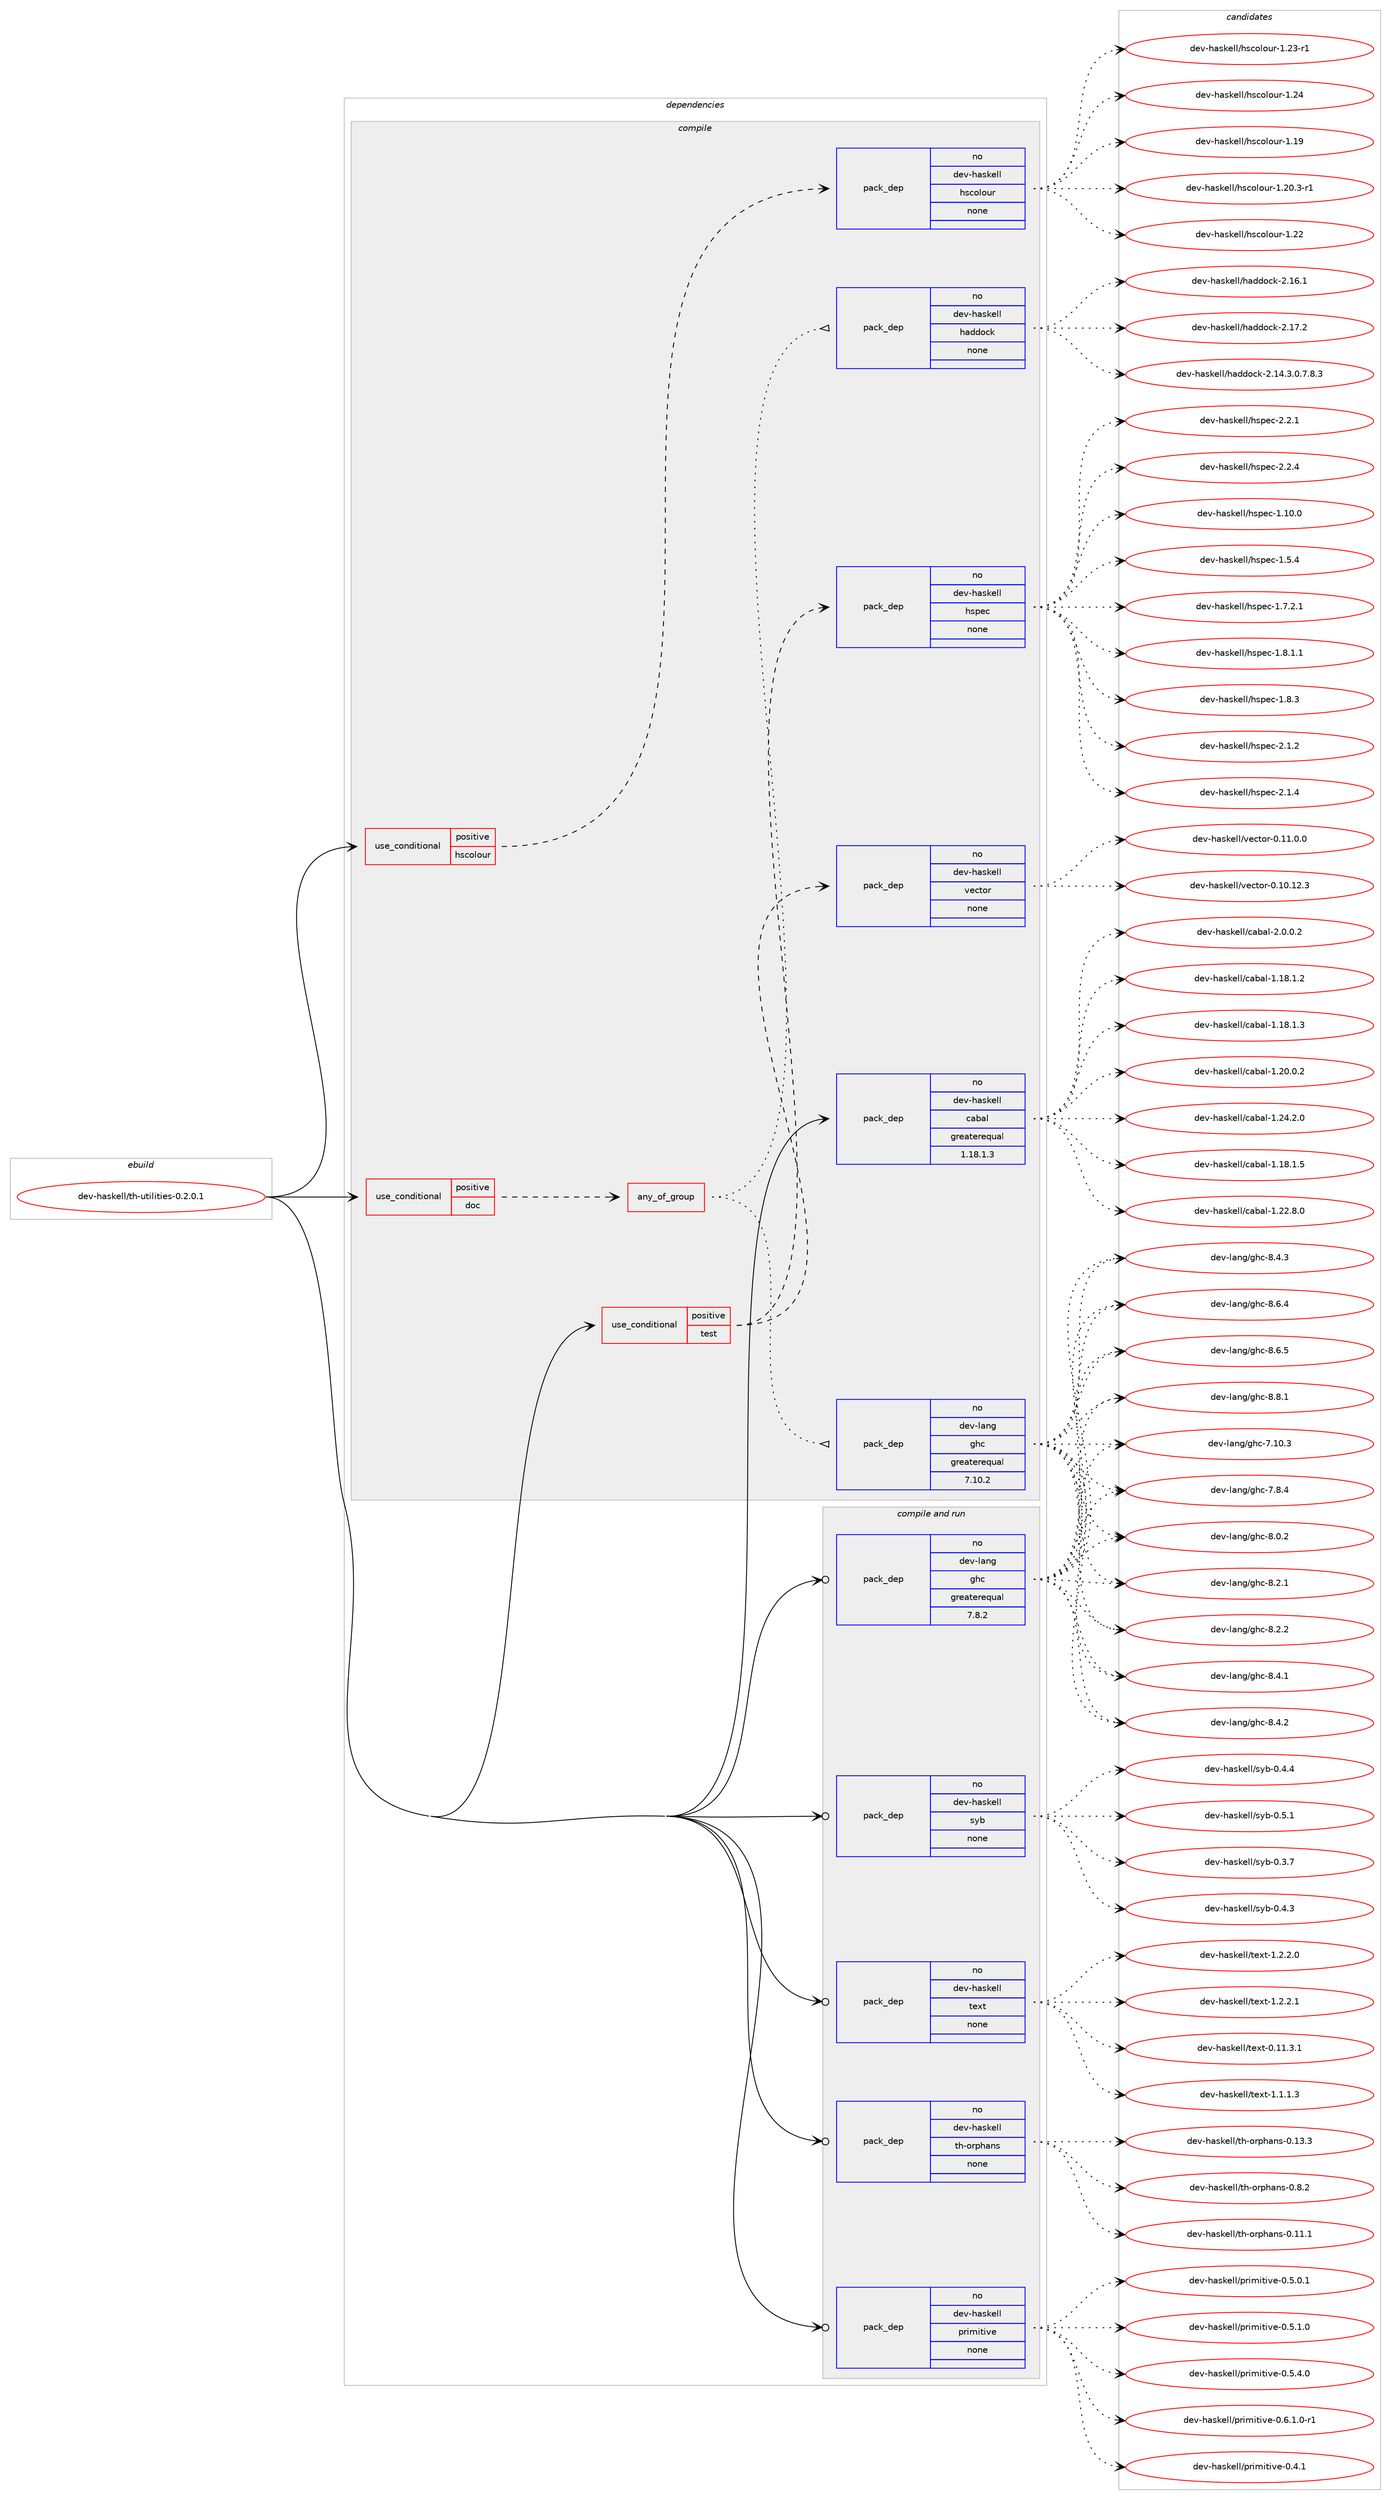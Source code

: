 digraph prolog {

# *************
# Graph options
# *************

newrank=true;
concentrate=true;
compound=true;
graph [rankdir=LR,fontname=Helvetica,fontsize=10,ranksep=1.5];#, ranksep=2.5, nodesep=0.2];
edge  [arrowhead=vee];
node  [fontname=Helvetica,fontsize=10];

# **********
# The ebuild
# **********

subgraph cluster_leftcol {
color=gray;
rank=same;
label=<<i>ebuild</i>>;
id [label="dev-haskell/th-utilities-0.2.0.1", color=red, width=4, href="../dev-haskell/th-utilities-0.2.0.1.svg"];
}

# ****************
# The dependencies
# ****************

subgraph cluster_midcol {
color=gray;
label=<<i>dependencies</i>>;
subgraph cluster_compile {
fillcolor="#eeeeee";
style=filled;
label=<<i>compile</i>>;
subgraph cond127925 {
dependency546064 [label=<<TABLE BORDER="0" CELLBORDER="1" CELLSPACING="0" CELLPADDING="4"><TR><TD ROWSPAN="3" CELLPADDING="10">use_conditional</TD></TR><TR><TD>positive</TD></TR><TR><TD>doc</TD></TR></TABLE>>, shape=none, color=red];
subgraph any10615 {
dependency546065 [label=<<TABLE BORDER="0" CELLBORDER="1" CELLSPACING="0" CELLPADDING="4"><TR><TD CELLPADDING="10">any_of_group</TD></TR></TABLE>>, shape=none, color=red];subgraph pack407167 {
dependency546066 [label=<<TABLE BORDER="0" CELLBORDER="1" CELLSPACING="0" CELLPADDING="4" WIDTH="220"><TR><TD ROWSPAN="6" CELLPADDING="30">pack_dep</TD></TR><TR><TD WIDTH="110">no</TD></TR><TR><TD>dev-haskell</TD></TR><TR><TD>haddock</TD></TR><TR><TD>none</TD></TR><TR><TD></TD></TR></TABLE>>, shape=none, color=blue];
}
dependency546065:e -> dependency546066:w [weight=20,style="dotted",arrowhead="oinv"];
subgraph pack407168 {
dependency546067 [label=<<TABLE BORDER="0" CELLBORDER="1" CELLSPACING="0" CELLPADDING="4" WIDTH="220"><TR><TD ROWSPAN="6" CELLPADDING="30">pack_dep</TD></TR><TR><TD WIDTH="110">no</TD></TR><TR><TD>dev-lang</TD></TR><TR><TD>ghc</TD></TR><TR><TD>greaterequal</TD></TR><TR><TD>7.10.2</TD></TR></TABLE>>, shape=none, color=blue];
}
dependency546065:e -> dependency546067:w [weight=20,style="dotted",arrowhead="oinv"];
}
dependency546064:e -> dependency546065:w [weight=20,style="dashed",arrowhead="vee"];
}
id:e -> dependency546064:w [weight=20,style="solid",arrowhead="vee"];
subgraph cond127926 {
dependency546068 [label=<<TABLE BORDER="0" CELLBORDER="1" CELLSPACING="0" CELLPADDING="4"><TR><TD ROWSPAN="3" CELLPADDING="10">use_conditional</TD></TR><TR><TD>positive</TD></TR><TR><TD>hscolour</TD></TR></TABLE>>, shape=none, color=red];
subgraph pack407169 {
dependency546069 [label=<<TABLE BORDER="0" CELLBORDER="1" CELLSPACING="0" CELLPADDING="4" WIDTH="220"><TR><TD ROWSPAN="6" CELLPADDING="30">pack_dep</TD></TR><TR><TD WIDTH="110">no</TD></TR><TR><TD>dev-haskell</TD></TR><TR><TD>hscolour</TD></TR><TR><TD>none</TD></TR><TR><TD></TD></TR></TABLE>>, shape=none, color=blue];
}
dependency546068:e -> dependency546069:w [weight=20,style="dashed",arrowhead="vee"];
}
id:e -> dependency546068:w [weight=20,style="solid",arrowhead="vee"];
subgraph cond127927 {
dependency546070 [label=<<TABLE BORDER="0" CELLBORDER="1" CELLSPACING="0" CELLPADDING="4"><TR><TD ROWSPAN="3" CELLPADDING="10">use_conditional</TD></TR><TR><TD>positive</TD></TR><TR><TD>test</TD></TR></TABLE>>, shape=none, color=red];
subgraph pack407170 {
dependency546071 [label=<<TABLE BORDER="0" CELLBORDER="1" CELLSPACING="0" CELLPADDING="4" WIDTH="220"><TR><TD ROWSPAN="6" CELLPADDING="30">pack_dep</TD></TR><TR><TD WIDTH="110">no</TD></TR><TR><TD>dev-haskell</TD></TR><TR><TD>hspec</TD></TR><TR><TD>none</TD></TR><TR><TD></TD></TR></TABLE>>, shape=none, color=blue];
}
dependency546070:e -> dependency546071:w [weight=20,style="dashed",arrowhead="vee"];
subgraph pack407171 {
dependency546072 [label=<<TABLE BORDER="0" CELLBORDER="1" CELLSPACING="0" CELLPADDING="4" WIDTH="220"><TR><TD ROWSPAN="6" CELLPADDING="30">pack_dep</TD></TR><TR><TD WIDTH="110">no</TD></TR><TR><TD>dev-haskell</TD></TR><TR><TD>vector</TD></TR><TR><TD>none</TD></TR><TR><TD></TD></TR></TABLE>>, shape=none, color=blue];
}
dependency546070:e -> dependency546072:w [weight=20,style="dashed",arrowhead="vee"];
}
id:e -> dependency546070:w [weight=20,style="solid",arrowhead="vee"];
subgraph pack407172 {
dependency546073 [label=<<TABLE BORDER="0" CELLBORDER="1" CELLSPACING="0" CELLPADDING="4" WIDTH="220"><TR><TD ROWSPAN="6" CELLPADDING="30">pack_dep</TD></TR><TR><TD WIDTH="110">no</TD></TR><TR><TD>dev-haskell</TD></TR><TR><TD>cabal</TD></TR><TR><TD>greaterequal</TD></TR><TR><TD>1.18.1.3</TD></TR></TABLE>>, shape=none, color=blue];
}
id:e -> dependency546073:w [weight=20,style="solid",arrowhead="vee"];
}
subgraph cluster_compileandrun {
fillcolor="#eeeeee";
style=filled;
label=<<i>compile and run</i>>;
subgraph pack407173 {
dependency546074 [label=<<TABLE BORDER="0" CELLBORDER="1" CELLSPACING="0" CELLPADDING="4" WIDTH="220"><TR><TD ROWSPAN="6" CELLPADDING="30">pack_dep</TD></TR><TR><TD WIDTH="110">no</TD></TR><TR><TD>dev-haskell</TD></TR><TR><TD>primitive</TD></TR><TR><TD>none</TD></TR><TR><TD></TD></TR></TABLE>>, shape=none, color=blue];
}
id:e -> dependency546074:w [weight=20,style="solid",arrowhead="odotvee"];
subgraph pack407174 {
dependency546075 [label=<<TABLE BORDER="0" CELLBORDER="1" CELLSPACING="0" CELLPADDING="4" WIDTH="220"><TR><TD ROWSPAN="6" CELLPADDING="30">pack_dep</TD></TR><TR><TD WIDTH="110">no</TD></TR><TR><TD>dev-haskell</TD></TR><TR><TD>syb</TD></TR><TR><TD>none</TD></TR><TR><TD></TD></TR></TABLE>>, shape=none, color=blue];
}
id:e -> dependency546075:w [weight=20,style="solid",arrowhead="odotvee"];
subgraph pack407175 {
dependency546076 [label=<<TABLE BORDER="0" CELLBORDER="1" CELLSPACING="0" CELLPADDING="4" WIDTH="220"><TR><TD ROWSPAN="6" CELLPADDING="30">pack_dep</TD></TR><TR><TD WIDTH="110">no</TD></TR><TR><TD>dev-haskell</TD></TR><TR><TD>text</TD></TR><TR><TD>none</TD></TR><TR><TD></TD></TR></TABLE>>, shape=none, color=blue];
}
id:e -> dependency546076:w [weight=20,style="solid",arrowhead="odotvee"];
subgraph pack407176 {
dependency546077 [label=<<TABLE BORDER="0" CELLBORDER="1" CELLSPACING="0" CELLPADDING="4" WIDTH="220"><TR><TD ROWSPAN="6" CELLPADDING="30">pack_dep</TD></TR><TR><TD WIDTH="110">no</TD></TR><TR><TD>dev-haskell</TD></TR><TR><TD>th-orphans</TD></TR><TR><TD>none</TD></TR><TR><TD></TD></TR></TABLE>>, shape=none, color=blue];
}
id:e -> dependency546077:w [weight=20,style="solid",arrowhead="odotvee"];
subgraph pack407177 {
dependency546078 [label=<<TABLE BORDER="0" CELLBORDER="1" CELLSPACING="0" CELLPADDING="4" WIDTH="220"><TR><TD ROWSPAN="6" CELLPADDING="30">pack_dep</TD></TR><TR><TD WIDTH="110">no</TD></TR><TR><TD>dev-lang</TD></TR><TR><TD>ghc</TD></TR><TR><TD>greaterequal</TD></TR><TR><TD>7.8.2</TD></TR></TABLE>>, shape=none, color=blue];
}
id:e -> dependency546078:w [weight=20,style="solid",arrowhead="odotvee"];
}
subgraph cluster_run {
fillcolor="#eeeeee";
style=filled;
label=<<i>run</i>>;
}
}

# **************
# The candidates
# **************

subgraph cluster_choices {
rank=same;
color=gray;
label=<<i>candidates</i>>;

subgraph choice407167 {
color=black;
nodesep=1;
choice1001011184510497115107101108108471049710010011199107455046495246514648465546564651 [label="dev-haskell/haddock-2.14.3.0.7.8.3", color=red, width=4,href="../dev-haskell/haddock-2.14.3.0.7.8.3.svg"];
choice100101118451049711510710110810847104971001001119910745504649544649 [label="dev-haskell/haddock-2.16.1", color=red, width=4,href="../dev-haskell/haddock-2.16.1.svg"];
choice100101118451049711510710110810847104971001001119910745504649554650 [label="dev-haskell/haddock-2.17.2", color=red, width=4,href="../dev-haskell/haddock-2.17.2.svg"];
dependency546066:e -> choice1001011184510497115107101108108471049710010011199107455046495246514648465546564651:w [style=dotted,weight="100"];
dependency546066:e -> choice100101118451049711510710110810847104971001001119910745504649544649:w [style=dotted,weight="100"];
dependency546066:e -> choice100101118451049711510710110810847104971001001119910745504649554650:w [style=dotted,weight="100"];
}
subgraph choice407168 {
color=black;
nodesep=1;
choice1001011184510897110103471031049945554649484651 [label="dev-lang/ghc-7.10.3", color=red, width=4,href="../dev-lang/ghc-7.10.3.svg"];
choice10010111845108971101034710310499455546564652 [label="dev-lang/ghc-7.8.4", color=red, width=4,href="../dev-lang/ghc-7.8.4.svg"];
choice10010111845108971101034710310499455646484650 [label="dev-lang/ghc-8.0.2", color=red, width=4,href="../dev-lang/ghc-8.0.2.svg"];
choice10010111845108971101034710310499455646504649 [label="dev-lang/ghc-8.2.1", color=red, width=4,href="../dev-lang/ghc-8.2.1.svg"];
choice10010111845108971101034710310499455646504650 [label="dev-lang/ghc-8.2.2", color=red, width=4,href="../dev-lang/ghc-8.2.2.svg"];
choice10010111845108971101034710310499455646524649 [label="dev-lang/ghc-8.4.1", color=red, width=4,href="../dev-lang/ghc-8.4.1.svg"];
choice10010111845108971101034710310499455646524650 [label="dev-lang/ghc-8.4.2", color=red, width=4,href="../dev-lang/ghc-8.4.2.svg"];
choice10010111845108971101034710310499455646524651 [label="dev-lang/ghc-8.4.3", color=red, width=4,href="../dev-lang/ghc-8.4.3.svg"];
choice10010111845108971101034710310499455646544652 [label="dev-lang/ghc-8.6.4", color=red, width=4,href="../dev-lang/ghc-8.6.4.svg"];
choice10010111845108971101034710310499455646544653 [label="dev-lang/ghc-8.6.5", color=red, width=4,href="../dev-lang/ghc-8.6.5.svg"];
choice10010111845108971101034710310499455646564649 [label="dev-lang/ghc-8.8.1", color=red, width=4,href="../dev-lang/ghc-8.8.1.svg"];
dependency546067:e -> choice1001011184510897110103471031049945554649484651:w [style=dotted,weight="100"];
dependency546067:e -> choice10010111845108971101034710310499455546564652:w [style=dotted,weight="100"];
dependency546067:e -> choice10010111845108971101034710310499455646484650:w [style=dotted,weight="100"];
dependency546067:e -> choice10010111845108971101034710310499455646504649:w [style=dotted,weight="100"];
dependency546067:e -> choice10010111845108971101034710310499455646504650:w [style=dotted,weight="100"];
dependency546067:e -> choice10010111845108971101034710310499455646524649:w [style=dotted,weight="100"];
dependency546067:e -> choice10010111845108971101034710310499455646524650:w [style=dotted,weight="100"];
dependency546067:e -> choice10010111845108971101034710310499455646524651:w [style=dotted,weight="100"];
dependency546067:e -> choice10010111845108971101034710310499455646544652:w [style=dotted,weight="100"];
dependency546067:e -> choice10010111845108971101034710310499455646544653:w [style=dotted,weight="100"];
dependency546067:e -> choice10010111845108971101034710310499455646564649:w [style=dotted,weight="100"];
}
subgraph choice407169 {
color=black;
nodesep=1;
choice100101118451049711510710110810847104115991111081111171144549464957 [label="dev-haskell/hscolour-1.19", color=red, width=4,href="../dev-haskell/hscolour-1.19.svg"];
choice10010111845104971151071011081084710411599111108111117114454946504846514511449 [label="dev-haskell/hscolour-1.20.3-r1", color=red, width=4,href="../dev-haskell/hscolour-1.20.3-r1.svg"];
choice100101118451049711510710110810847104115991111081111171144549465050 [label="dev-haskell/hscolour-1.22", color=red, width=4,href="../dev-haskell/hscolour-1.22.svg"];
choice1001011184510497115107101108108471041159911110811111711445494650514511449 [label="dev-haskell/hscolour-1.23-r1", color=red, width=4,href="../dev-haskell/hscolour-1.23-r1.svg"];
choice100101118451049711510710110810847104115991111081111171144549465052 [label="dev-haskell/hscolour-1.24", color=red, width=4,href="../dev-haskell/hscolour-1.24.svg"];
dependency546069:e -> choice100101118451049711510710110810847104115991111081111171144549464957:w [style=dotted,weight="100"];
dependency546069:e -> choice10010111845104971151071011081084710411599111108111117114454946504846514511449:w [style=dotted,weight="100"];
dependency546069:e -> choice100101118451049711510710110810847104115991111081111171144549465050:w [style=dotted,weight="100"];
dependency546069:e -> choice1001011184510497115107101108108471041159911110811111711445494650514511449:w [style=dotted,weight="100"];
dependency546069:e -> choice100101118451049711510710110810847104115991111081111171144549465052:w [style=dotted,weight="100"];
}
subgraph choice407170 {
color=black;
nodesep=1;
choice1001011184510497115107101108108471041151121019945494649484648 [label="dev-haskell/hspec-1.10.0", color=red, width=4,href="../dev-haskell/hspec-1.10.0.svg"];
choice10010111845104971151071011081084710411511210199454946534652 [label="dev-haskell/hspec-1.5.4", color=red, width=4,href="../dev-haskell/hspec-1.5.4.svg"];
choice100101118451049711510710110810847104115112101994549465546504649 [label="dev-haskell/hspec-1.7.2.1", color=red, width=4,href="../dev-haskell/hspec-1.7.2.1.svg"];
choice100101118451049711510710110810847104115112101994549465646494649 [label="dev-haskell/hspec-1.8.1.1", color=red, width=4,href="../dev-haskell/hspec-1.8.1.1.svg"];
choice10010111845104971151071011081084710411511210199454946564651 [label="dev-haskell/hspec-1.8.3", color=red, width=4,href="../dev-haskell/hspec-1.8.3.svg"];
choice10010111845104971151071011081084710411511210199455046494650 [label="dev-haskell/hspec-2.1.2", color=red, width=4,href="../dev-haskell/hspec-2.1.2.svg"];
choice10010111845104971151071011081084710411511210199455046494652 [label="dev-haskell/hspec-2.1.4", color=red, width=4,href="../dev-haskell/hspec-2.1.4.svg"];
choice10010111845104971151071011081084710411511210199455046504649 [label="dev-haskell/hspec-2.2.1", color=red, width=4,href="../dev-haskell/hspec-2.2.1.svg"];
choice10010111845104971151071011081084710411511210199455046504652 [label="dev-haskell/hspec-2.2.4", color=red, width=4,href="../dev-haskell/hspec-2.2.4.svg"];
dependency546071:e -> choice1001011184510497115107101108108471041151121019945494649484648:w [style=dotted,weight="100"];
dependency546071:e -> choice10010111845104971151071011081084710411511210199454946534652:w [style=dotted,weight="100"];
dependency546071:e -> choice100101118451049711510710110810847104115112101994549465546504649:w [style=dotted,weight="100"];
dependency546071:e -> choice100101118451049711510710110810847104115112101994549465646494649:w [style=dotted,weight="100"];
dependency546071:e -> choice10010111845104971151071011081084710411511210199454946564651:w [style=dotted,weight="100"];
dependency546071:e -> choice10010111845104971151071011081084710411511210199455046494650:w [style=dotted,weight="100"];
dependency546071:e -> choice10010111845104971151071011081084710411511210199455046494652:w [style=dotted,weight="100"];
dependency546071:e -> choice10010111845104971151071011081084710411511210199455046504649:w [style=dotted,weight="100"];
dependency546071:e -> choice10010111845104971151071011081084710411511210199455046504652:w [style=dotted,weight="100"];
}
subgraph choice407171 {
color=black;
nodesep=1;
choice1001011184510497115107101108108471181019911611111445484649484649504651 [label="dev-haskell/vector-0.10.12.3", color=red, width=4,href="../dev-haskell/vector-0.10.12.3.svg"];
choice10010111845104971151071011081084711810199116111114454846494946484648 [label="dev-haskell/vector-0.11.0.0", color=red, width=4,href="../dev-haskell/vector-0.11.0.0.svg"];
dependency546072:e -> choice1001011184510497115107101108108471181019911611111445484649484649504651:w [style=dotted,weight="100"];
dependency546072:e -> choice10010111845104971151071011081084711810199116111114454846494946484648:w [style=dotted,weight="100"];
}
subgraph choice407172 {
color=black;
nodesep=1;
choice10010111845104971151071011081084799979897108454946495646494650 [label="dev-haskell/cabal-1.18.1.2", color=red, width=4,href="../dev-haskell/cabal-1.18.1.2.svg"];
choice10010111845104971151071011081084799979897108454946495646494651 [label="dev-haskell/cabal-1.18.1.3", color=red, width=4,href="../dev-haskell/cabal-1.18.1.3.svg"];
choice10010111845104971151071011081084799979897108454946495646494653 [label="dev-haskell/cabal-1.18.1.5", color=red, width=4,href="../dev-haskell/cabal-1.18.1.5.svg"];
choice10010111845104971151071011081084799979897108454946504846484650 [label="dev-haskell/cabal-1.20.0.2", color=red, width=4,href="../dev-haskell/cabal-1.20.0.2.svg"];
choice10010111845104971151071011081084799979897108454946505046564648 [label="dev-haskell/cabal-1.22.8.0", color=red, width=4,href="../dev-haskell/cabal-1.22.8.0.svg"];
choice10010111845104971151071011081084799979897108454946505246504648 [label="dev-haskell/cabal-1.24.2.0", color=red, width=4,href="../dev-haskell/cabal-1.24.2.0.svg"];
choice100101118451049711510710110810847999798971084550464846484650 [label="dev-haskell/cabal-2.0.0.2", color=red, width=4,href="../dev-haskell/cabal-2.0.0.2.svg"];
dependency546073:e -> choice10010111845104971151071011081084799979897108454946495646494650:w [style=dotted,weight="100"];
dependency546073:e -> choice10010111845104971151071011081084799979897108454946495646494651:w [style=dotted,weight="100"];
dependency546073:e -> choice10010111845104971151071011081084799979897108454946495646494653:w [style=dotted,weight="100"];
dependency546073:e -> choice10010111845104971151071011081084799979897108454946504846484650:w [style=dotted,weight="100"];
dependency546073:e -> choice10010111845104971151071011081084799979897108454946505046564648:w [style=dotted,weight="100"];
dependency546073:e -> choice10010111845104971151071011081084799979897108454946505246504648:w [style=dotted,weight="100"];
dependency546073:e -> choice100101118451049711510710110810847999798971084550464846484650:w [style=dotted,weight="100"];
}
subgraph choice407173 {
color=black;
nodesep=1;
choice100101118451049711510710110810847112114105109105116105118101454846524649 [label="dev-haskell/primitive-0.4.1", color=red, width=4,href="../dev-haskell/primitive-0.4.1.svg"];
choice1001011184510497115107101108108471121141051091051161051181014548465346484649 [label="dev-haskell/primitive-0.5.0.1", color=red, width=4,href="../dev-haskell/primitive-0.5.0.1.svg"];
choice1001011184510497115107101108108471121141051091051161051181014548465346494648 [label="dev-haskell/primitive-0.5.1.0", color=red, width=4,href="../dev-haskell/primitive-0.5.1.0.svg"];
choice1001011184510497115107101108108471121141051091051161051181014548465346524648 [label="dev-haskell/primitive-0.5.4.0", color=red, width=4,href="../dev-haskell/primitive-0.5.4.0.svg"];
choice10010111845104971151071011081084711211410510910511610511810145484654464946484511449 [label="dev-haskell/primitive-0.6.1.0-r1", color=red, width=4,href="../dev-haskell/primitive-0.6.1.0-r1.svg"];
dependency546074:e -> choice100101118451049711510710110810847112114105109105116105118101454846524649:w [style=dotted,weight="100"];
dependency546074:e -> choice1001011184510497115107101108108471121141051091051161051181014548465346484649:w [style=dotted,weight="100"];
dependency546074:e -> choice1001011184510497115107101108108471121141051091051161051181014548465346494648:w [style=dotted,weight="100"];
dependency546074:e -> choice1001011184510497115107101108108471121141051091051161051181014548465346524648:w [style=dotted,weight="100"];
dependency546074:e -> choice10010111845104971151071011081084711211410510910511610511810145484654464946484511449:w [style=dotted,weight="100"];
}
subgraph choice407174 {
color=black;
nodesep=1;
choice10010111845104971151071011081084711512198454846514655 [label="dev-haskell/syb-0.3.7", color=red, width=4,href="../dev-haskell/syb-0.3.7.svg"];
choice10010111845104971151071011081084711512198454846524651 [label="dev-haskell/syb-0.4.3", color=red, width=4,href="../dev-haskell/syb-0.4.3.svg"];
choice10010111845104971151071011081084711512198454846524652 [label="dev-haskell/syb-0.4.4", color=red, width=4,href="../dev-haskell/syb-0.4.4.svg"];
choice10010111845104971151071011081084711512198454846534649 [label="dev-haskell/syb-0.5.1", color=red, width=4,href="../dev-haskell/syb-0.5.1.svg"];
dependency546075:e -> choice10010111845104971151071011081084711512198454846514655:w [style=dotted,weight="100"];
dependency546075:e -> choice10010111845104971151071011081084711512198454846524651:w [style=dotted,weight="100"];
dependency546075:e -> choice10010111845104971151071011081084711512198454846524652:w [style=dotted,weight="100"];
dependency546075:e -> choice10010111845104971151071011081084711512198454846534649:w [style=dotted,weight="100"];
}
subgraph choice407175 {
color=black;
nodesep=1;
choice100101118451049711510710110810847116101120116454846494946514649 [label="dev-haskell/text-0.11.3.1", color=red, width=4,href="../dev-haskell/text-0.11.3.1.svg"];
choice1001011184510497115107101108108471161011201164549464946494651 [label="dev-haskell/text-1.1.1.3", color=red, width=4,href="../dev-haskell/text-1.1.1.3.svg"];
choice1001011184510497115107101108108471161011201164549465046504648 [label="dev-haskell/text-1.2.2.0", color=red, width=4,href="../dev-haskell/text-1.2.2.0.svg"];
choice1001011184510497115107101108108471161011201164549465046504649 [label="dev-haskell/text-1.2.2.1", color=red, width=4,href="../dev-haskell/text-1.2.2.1.svg"];
dependency546076:e -> choice100101118451049711510710110810847116101120116454846494946514649:w [style=dotted,weight="100"];
dependency546076:e -> choice1001011184510497115107101108108471161011201164549464946494651:w [style=dotted,weight="100"];
dependency546076:e -> choice1001011184510497115107101108108471161011201164549465046504648:w [style=dotted,weight="100"];
dependency546076:e -> choice1001011184510497115107101108108471161011201164549465046504649:w [style=dotted,weight="100"];
}
subgraph choice407176 {
color=black;
nodesep=1;
choice100101118451049711510710110810847116104451111141121049711011545484649494649 [label="dev-haskell/th-orphans-0.11.1", color=red, width=4,href="../dev-haskell/th-orphans-0.11.1.svg"];
choice100101118451049711510710110810847116104451111141121049711011545484649514651 [label="dev-haskell/th-orphans-0.13.3", color=red, width=4,href="../dev-haskell/th-orphans-0.13.3.svg"];
choice1001011184510497115107101108108471161044511111411210497110115454846564650 [label="dev-haskell/th-orphans-0.8.2", color=red, width=4,href="../dev-haskell/th-orphans-0.8.2.svg"];
dependency546077:e -> choice100101118451049711510710110810847116104451111141121049711011545484649494649:w [style=dotted,weight="100"];
dependency546077:e -> choice100101118451049711510710110810847116104451111141121049711011545484649514651:w [style=dotted,weight="100"];
dependency546077:e -> choice1001011184510497115107101108108471161044511111411210497110115454846564650:w [style=dotted,weight="100"];
}
subgraph choice407177 {
color=black;
nodesep=1;
choice1001011184510897110103471031049945554649484651 [label="dev-lang/ghc-7.10.3", color=red, width=4,href="../dev-lang/ghc-7.10.3.svg"];
choice10010111845108971101034710310499455546564652 [label="dev-lang/ghc-7.8.4", color=red, width=4,href="../dev-lang/ghc-7.8.4.svg"];
choice10010111845108971101034710310499455646484650 [label="dev-lang/ghc-8.0.2", color=red, width=4,href="../dev-lang/ghc-8.0.2.svg"];
choice10010111845108971101034710310499455646504649 [label="dev-lang/ghc-8.2.1", color=red, width=4,href="../dev-lang/ghc-8.2.1.svg"];
choice10010111845108971101034710310499455646504650 [label="dev-lang/ghc-8.2.2", color=red, width=4,href="../dev-lang/ghc-8.2.2.svg"];
choice10010111845108971101034710310499455646524649 [label="dev-lang/ghc-8.4.1", color=red, width=4,href="../dev-lang/ghc-8.4.1.svg"];
choice10010111845108971101034710310499455646524650 [label="dev-lang/ghc-8.4.2", color=red, width=4,href="../dev-lang/ghc-8.4.2.svg"];
choice10010111845108971101034710310499455646524651 [label="dev-lang/ghc-8.4.3", color=red, width=4,href="../dev-lang/ghc-8.4.3.svg"];
choice10010111845108971101034710310499455646544652 [label="dev-lang/ghc-8.6.4", color=red, width=4,href="../dev-lang/ghc-8.6.4.svg"];
choice10010111845108971101034710310499455646544653 [label="dev-lang/ghc-8.6.5", color=red, width=4,href="../dev-lang/ghc-8.6.5.svg"];
choice10010111845108971101034710310499455646564649 [label="dev-lang/ghc-8.8.1", color=red, width=4,href="../dev-lang/ghc-8.8.1.svg"];
dependency546078:e -> choice1001011184510897110103471031049945554649484651:w [style=dotted,weight="100"];
dependency546078:e -> choice10010111845108971101034710310499455546564652:w [style=dotted,weight="100"];
dependency546078:e -> choice10010111845108971101034710310499455646484650:w [style=dotted,weight="100"];
dependency546078:e -> choice10010111845108971101034710310499455646504649:w [style=dotted,weight="100"];
dependency546078:e -> choice10010111845108971101034710310499455646504650:w [style=dotted,weight="100"];
dependency546078:e -> choice10010111845108971101034710310499455646524649:w [style=dotted,weight="100"];
dependency546078:e -> choice10010111845108971101034710310499455646524650:w [style=dotted,weight="100"];
dependency546078:e -> choice10010111845108971101034710310499455646524651:w [style=dotted,weight="100"];
dependency546078:e -> choice10010111845108971101034710310499455646544652:w [style=dotted,weight="100"];
dependency546078:e -> choice10010111845108971101034710310499455646544653:w [style=dotted,weight="100"];
dependency546078:e -> choice10010111845108971101034710310499455646564649:w [style=dotted,weight="100"];
}
}

}
